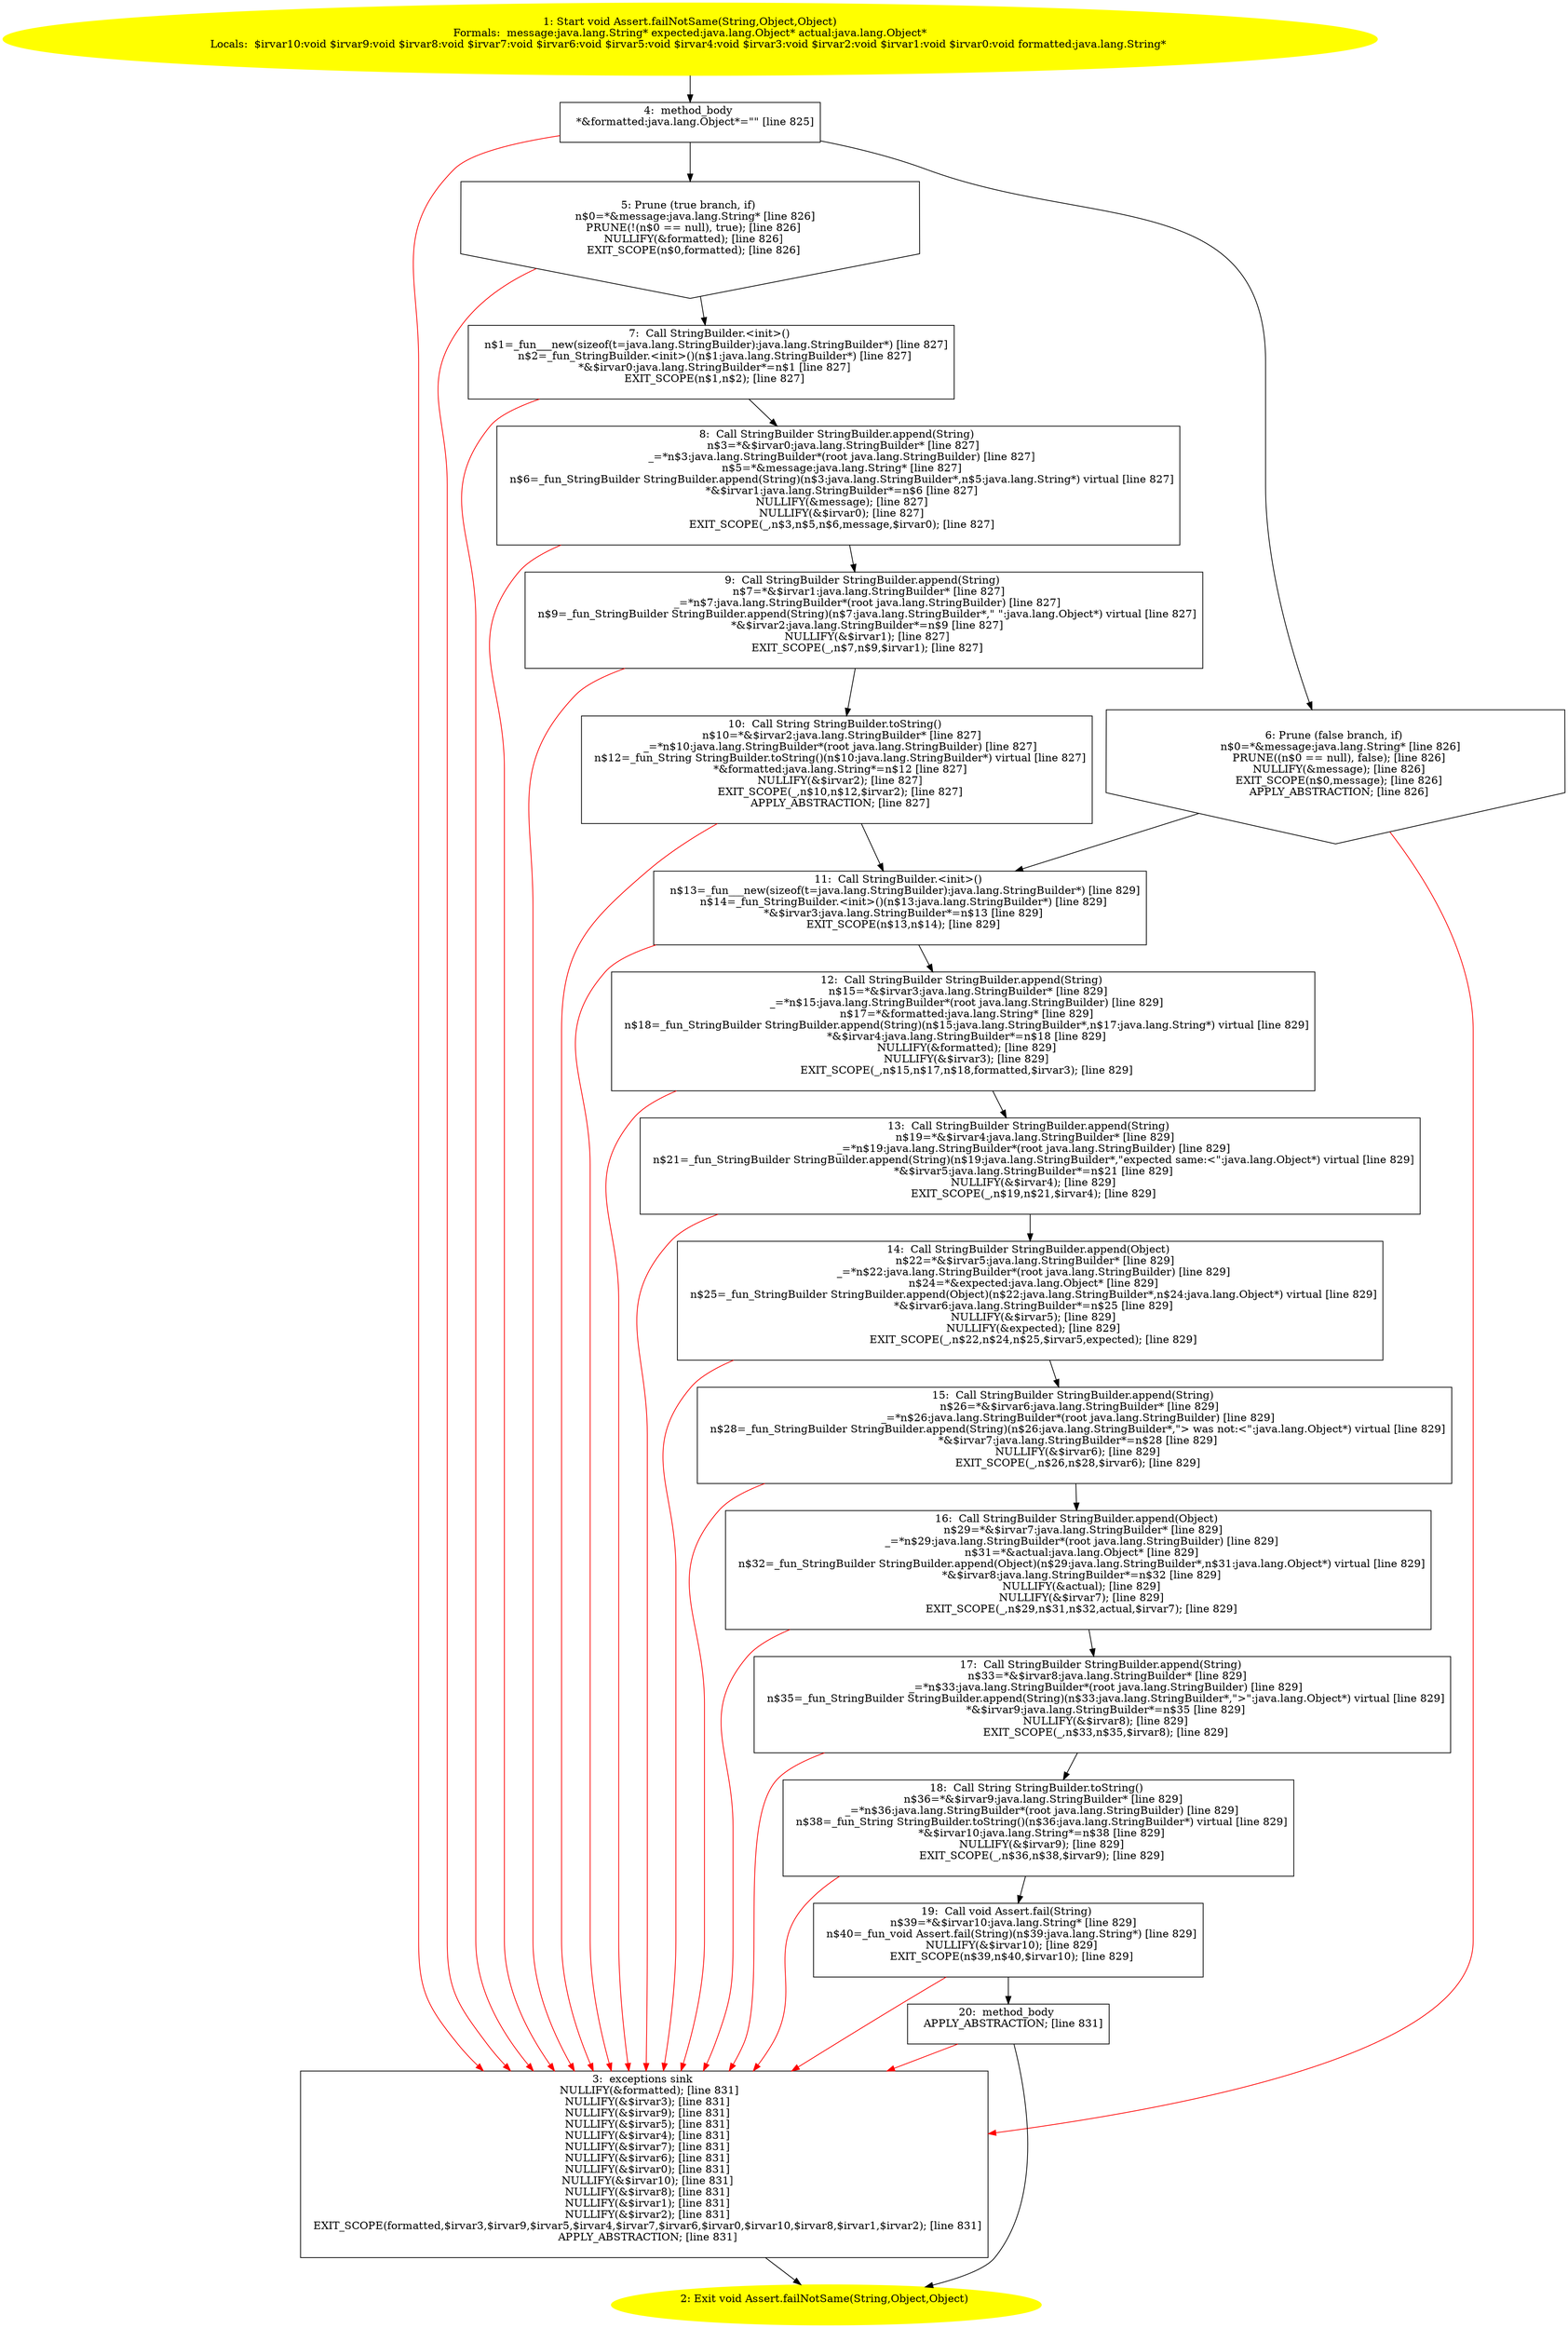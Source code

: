 /* @generated */
digraph cfg {
"org.junit.Assert.failNotSame(java.lang.String,java.lang.Object,java.lang.Object):void.b989360804869e2659b43b9726e617a2_1" [label="1: Start void Assert.failNotSame(String,Object,Object)\nFormals:  message:java.lang.String* expected:java.lang.Object* actual:java.lang.Object*\nLocals:  $irvar10:void $irvar9:void $irvar8:void $irvar7:void $irvar6:void $irvar5:void $irvar4:void $irvar3:void $irvar2:void $irvar1:void $irvar0:void formatted:java.lang.String* \n  " color=yellow style=filled]
	

	 "org.junit.Assert.failNotSame(java.lang.String,java.lang.Object,java.lang.Object):void.b989360804869e2659b43b9726e617a2_1" -> "org.junit.Assert.failNotSame(java.lang.String,java.lang.Object,java.lang.Object):void.b989360804869e2659b43b9726e617a2_4" ;
"org.junit.Assert.failNotSame(java.lang.String,java.lang.Object,java.lang.Object):void.b989360804869e2659b43b9726e617a2_2" [label="2: Exit void Assert.failNotSame(String,Object,Object) \n  " color=yellow style=filled]
	

"org.junit.Assert.failNotSame(java.lang.String,java.lang.Object,java.lang.Object):void.b989360804869e2659b43b9726e617a2_3" [label="3:  exceptions sink \n   NULLIFY(&formatted); [line 831]\n  NULLIFY(&$irvar3); [line 831]\n  NULLIFY(&$irvar9); [line 831]\n  NULLIFY(&$irvar5); [line 831]\n  NULLIFY(&$irvar4); [line 831]\n  NULLIFY(&$irvar7); [line 831]\n  NULLIFY(&$irvar6); [line 831]\n  NULLIFY(&$irvar0); [line 831]\n  NULLIFY(&$irvar10); [line 831]\n  NULLIFY(&$irvar8); [line 831]\n  NULLIFY(&$irvar1); [line 831]\n  NULLIFY(&$irvar2); [line 831]\n  EXIT_SCOPE(formatted,$irvar3,$irvar9,$irvar5,$irvar4,$irvar7,$irvar6,$irvar0,$irvar10,$irvar8,$irvar1,$irvar2); [line 831]\n  APPLY_ABSTRACTION; [line 831]\n " shape="box"]
	

	 "org.junit.Assert.failNotSame(java.lang.String,java.lang.Object,java.lang.Object):void.b989360804869e2659b43b9726e617a2_3" -> "org.junit.Assert.failNotSame(java.lang.String,java.lang.Object,java.lang.Object):void.b989360804869e2659b43b9726e617a2_2" ;
"org.junit.Assert.failNotSame(java.lang.String,java.lang.Object,java.lang.Object):void.b989360804869e2659b43b9726e617a2_4" [label="4:  method_body \n   *&formatted:java.lang.Object*=\"\" [line 825]\n " shape="box"]
	

	 "org.junit.Assert.failNotSame(java.lang.String,java.lang.Object,java.lang.Object):void.b989360804869e2659b43b9726e617a2_4" -> "org.junit.Assert.failNotSame(java.lang.String,java.lang.Object,java.lang.Object):void.b989360804869e2659b43b9726e617a2_5" ;
	 "org.junit.Assert.failNotSame(java.lang.String,java.lang.Object,java.lang.Object):void.b989360804869e2659b43b9726e617a2_4" -> "org.junit.Assert.failNotSame(java.lang.String,java.lang.Object,java.lang.Object):void.b989360804869e2659b43b9726e617a2_6" ;
	 "org.junit.Assert.failNotSame(java.lang.String,java.lang.Object,java.lang.Object):void.b989360804869e2659b43b9726e617a2_4" -> "org.junit.Assert.failNotSame(java.lang.String,java.lang.Object,java.lang.Object):void.b989360804869e2659b43b9726e617a2_3" [color="red" ];
"org.junit.Assert.failNotSame(java.lang.String,java.lang.Object,java.lang.Object):void.b989360804869e2659b43b9726e617a2_5" [label="5: Prune (true branch, if) \n   n$0=*&message:java.lang.String* [line 826]\n  PRUNE(!(n$0 == null), true); [line 826]\n  NULLIFY(&formatted); [line 826]\n  EXIT_SCOPE(n$0,formatted); [line 826]\n " shape="invhouse"]
	

	 "org.junit.Assert.failNotSame(java.lang.String,java.lang.Object,java.lang.Object):void.b989360804869e2659b43b9726e617a2_5" -> "org.junit.Assert.failNotSame(java.lang.String,java.lang.Object,java.lang.Object):void.b989360804869e2659b43b9726e617a2_7" ;
	 "org.junit.Assert.failNotSame(java.lang.String,java.lang.Object,java.lang.Object):void.b989360804869e2659b43b9726e617a2_5" -> "org.junit.Assert.failNotSame(java.lang.String,java.lang.Object,java.lang.Object):void.b989360804869e2659b43b9726e617a2_3" [color="red" ];
"org.junit.Assert.failNotSame(java.lang.String,java.lang.Object,java.lang.Object):void.b989360804869e2659b43b9726e617a2_6" [label="6: Prune (false branch, if) \n   n$0=*&message:java.lang.String* [line 826]\n  PRUNE((n$0 == null), false); [line 826]\n  NULLIFY(&message); [line 826]\n  EXIT_SCOPE(n$0,message); [line 826]\n  APPLY_ABSTRACTION; [line 826]\n " shape="invhouse"]
	

	 "org.junit.Assert.failNotSame(java.lang.String,java.lang.Object,java.lang.Object):void.b989360804869e2659b43b9726e617a2_6" -> "org.junit.Assert.failNotSame(java.lang.String,java.lang.Object,java.lang.Object):void.b989360804869e2659b43b9726e617a2_11" ;
	 "org.junit.Assert.failNotSame(java.lang.String,java.lang.Object,java.lang.Object):void.b989360804869e2659b43b9726e617a2_6" -> "org.junit.Assert.failNotSame(java.lang.String,java.lang.Object,java.lang.Object):void.b989360804869e2659b43b9726e617a2_3" [color="red" ];
"org.junit.Assert.failNotSame(java.lang.String,java.lang.Object,java.lang.Object):void.b989360804869e2659b43b9726e617a2_7" [label="7:  Call StringBuilder.<init>() \n   n$1=_fun___new(sizeof(t=java.lang.StringBuilder):java.lang.StringBuilder*) [line 827]\n  n$2=_fun_StringBuilder.<init>()(n$1:java.lang.StringBuilder*) [line 827]\n  *&$irvar0:java.lang.StringBuilder*=n$1 [line 827]\n  EXIT_SCOPE(n$1,n$2); [line 827]\n " shape="box"]
	

	 "org.junit.Assert.failNotSame(java.lang.String,java.lang.Object,java.lang.Object):void.b989360804869e2659b43b9726e617a2_7" -> "org.junit.Assert.failNotSame(java.lang.String,java.lang.Object,java.lang.Object):void.b989360804869e2659b43b9726e617a2_8" ;
	 "org.junit.Assert.failNotSame(java.lang.String,java.lang.Object,java.lang.Object):void.b989360804869e2659b43b9726e617a2_7" -> "org.junit.Assert.failNotSame(java.lang.String,java.lang.Object,java.lang.Object):void.b989360804869e2659b43b9726e617a2_3" [color="red" ];
"org.junit.Assert.failNotSame(java.lang.String,java.lang.Object,java.lang.Object):void.b989360804869e2659b43b9726e617a2_8" [label="8:  Call StringBuilder StringBuilder.append(String) \n   n$3=*&$irvar0:java.lang.StringBuilder* [line 827]\n  _=*n$3:java.lang.StringBuilder*(root java.lang.StringBuilder) [line 827]\n  n$5=*&message:java.lang.String* [line 827]\n  n$6=_fun_StringBuilder StringBuilder.append(String)(n$3:java.lang.StringBuilder*,n$5:java.lang.String*) virtual [line 827]\n  *&$irvar1:java.lang.StringBuilder*=n$6 [line 827]\n  NULLIFY(&message); [line 827]\n  NULLIFY(&$irvar0); [line 827]\n  EXIT_SCOPE(_,n$3,n$5,n$6,message,$irvar0); [line 827]\n " shape="box"]
	

	 "org.junit.Assert.failNotSame(java.lang.String,java.lang.Object,java.lang.Object):void.b989360804869e2659b43b9726e617a2_8" -> "org.junit.Assert.failNotSame(java.lang.String,java.lang.Object,java.lang.Object):void.b989360804869e2659b43b9726e617a2_9" ;
	 "org.junit.Assert.failNotSame(java.lang.String,java.lang.Object,java.lang.Object):void.b989360804869e2659b43b9726e617a2_8" -> "org.junit.Assert.failNotSame(java.lang.String,java.lang.Object,java.lang.Object):void.b989360804869e2659b43b9726e617a2_3" [color="red" ];
"org.junit.Assert.failNotSame(java.lang.String,java.lang.Object,java.lang.Object):void.b989360804869e2659b43b9726e617a2_9" [label="9:  Call StringBuilder StringBuilder.append(String) \n   n$7=*&$irvar1:java.lang.StringBuilder* [line 827]\n  _=*n$7:java.lang.StringBuilder*(root java.lang.StringBuilder) [line 827]\n  n$9=_fun_StringBuilder StringBuilder.append(String)(n$7:java.lang.StringBuilder*,\" \":java.lang.Object*) virtual [line 827]\n  *&$irvar2:java.lang.StringBuilder*=n$9 [line 827]\n  NULLIFY(&$irvar1); [line 827]\n  EXIT_SCOPE(_,n$7,n$9,$irvar1); [line 827]\n " shape="box"]
	

	 "org.junit.Assert.failNotSame(java.lang.String,java.lang.Object,java.lang.Object):void.b989360804869e2659b43b9726e617a2_9" -> "org.junit.Assert.failNotSame(java.lang.String,java.lang.Object,java.lang.Object):void.b989360804869e2659b43b9726e617a2_10" ;
	 "org.junit.Assert.failNotSame(java.lang.String,java.lang.Object,java.lang.Object):void.b989360804869e2659b43b9726e617a2_9" -> "org.junit.Assert.failNotSame(java.lang.String,java.lang.Object,java.lang.Object):void.b989360804869e2659b43b9726e617a2_3" [color="red" ];
"org.junit.Assert.failNotSame(java.lang.String,java.lang.Object,java.lang.Object):void.b989360804869e2659b43b9726e617a2_10" [label="10:  Call String StringBuilder.toString() \n   n$10=*&$irvar2:java.lang.StringBuilder* [line 827]\n  _=*n$10:java.lang.StringBuilder*(root java.lang.StringBuilder) [line 827]\n  n$12=_fun_String StringBuilder.toString()(n$10:java.lang.StringBuilder*) virtual [line 827]\n  *&formatted:java.lang.String*=n$12 [line 827]\n  NULLIFY(&$irvar2); [line 827]\n  EXIT_SCOPE(_,n$10,n$12,$irvar2); [line 827]\n  APPLY_ABSTRACTION; [line 827]\n " shape="box"]
	

	 "org.junit.Assert.failNotSame(java.lang.String,java.lang.Object,java.lang.Object):void.b989360804869e2659b43b9726e617a2_10" -> "org.junit.Assert.failNotSame(java.lang.String,java.lang.Object,java.lang.Object):void.b989360804869e2659b43b9726e617a2_11" ;
	 "org.junit.Assert.failNotSame(java.lang.String,java.lang.Object,java.lang.Object):void.b989360804869e2659b43b9726e617a2_10" -> "org.junit.Assert.failNotSame(java.lang.String,java.lang.Object,java.lang.Object):void.b989360804869e2659b43b9726e617a2_3" [color="red" ];
"org.junit.Assert.failNotSame(java.lang.String,java.lang.Object,java.lang.Object):void.b989360804869e2659b43b9726e617a2_11" [label="11:  Call StringBuilder.<init>() \n   n$13=_fun___new(sizeof(t=java.lang.StringBuilder):java.lang.StringBuilder*) [line 829]\n  n$14=_fun_StringBuilder.<init>()(n$13:java.lang.StringBuilder*) [line 829]\n  *&$irvar3:java.lang.StringBuilder*=n$13 [line 829]\n  EXIT_SCOPE(n$13,n$14); [line 829]\n " shape="box"]
	

	 "org.junit.Assert.failNotSame(java.lang.String,java.lang.Object,java.lang.Object):void.b989360804869e2659b43b9726e617a2_11" -> "org.junit.Assert.failNotSame(java.lang.String,java.lang.Object,java.lang.Object):void.b989360804869e2659b43b9726e617a2_12" ;
	 "org.junit.Assert.failNotSame(java.lang.String,java.lang.Object,java.lang.Object):void.b989360804869e2659b43b9726e617a2_11" -> "org.junit.Assert.failNotSame(java.lang.String,java.lang.Object,java.lang.Object):void.b989360804869e2659b43b9726e617a2_3" [color="red" ];
"org.junit.Assert.failNotSame(java.lang.String,java.lang.Object,java.lang.Object):void.b989360804869e2659b43b9726e617a2_12" [label="12:  Call StringBuilder StringBuilder.append(String) \n   n$15=*&$irvar3:java.lang.StringBuilder* [line 829]\n  _=*n$15:java.lang.StringBuilder*(root java.lang.StringBuilder) [line 829]\n  n$17=*&formatted:java.lang.String* [line 829]\n  n$18=_fun_StringBuilder StringBuilder.append(String)(n$15:java.lang.StringBuilder*,n$17:java.lang.String*) virtual [line 829]\n  *&$irvar4:java.lang.StringBuilder*=n$18 [line 829]\n  NULLIFY(&formatted); [line 829]\n  NULLIFY(&$irvar3); [line 829]\n  EXIT_SCOPE(_,n$15,n$17,n$18,formatted,$irvar3); [line 829]\n " shape="box"]
	

	 "org.junit.Assert.failNotSame(java.lang.String,java.lang.Object,java.lang.Object):void.b989360804869e2659b43b9726e617a2_12" -> "org.junit.Assert.failNotSame(java.lang.String,java.lang.Object,java.lang.Object):void.b989360804869e2659b43b9726e617a2_13" ;
	 "org.junit.Assert.failNotSame(java.lang.String,java.lang.Object,java.lang.Object):void.b989360804869e2659b43b9726e617a2_12" -> "org.junit.Assert.failNotSame(java.lang.String,java.lang.Object,java.lang.Object):void.b989360804869e2659b43b9726e617a2_3" [color="red" ];
"org.junit.Assert.failNotSame(java.lang.String,java.lang.Object,java.lang.Object):void.b989360804869e2659b43b9726e617a2_13" [label="13:  Call StringBuilder StringBuilder.append(String) \n   n$19=*&$irvar4:java.lang.StringBuilder* [line 829]\n  _=*n$19:java.lang.StringBuilder*(root java.lang.StringBuilder) [line 829]\n  n$21=_fun_StringBuilder StringBuilder.append(String)(n$19:java.lang.StringBuilder*,\"expected same:<\":java.lang.Object*) virtual [line 829]\n  *&$irvar5:java.lang.StringBuilder*=n$21 [line 829]\n  NULLIFY(&$irvar4); [line 829]\n  EXIT_SCOPE(_,n$19,n$21,$irvar4); [line 829]\n " shape="box"]
	

	 "org.junit.Assert.failNotSame(java.lang.String,java.lang.Object,java.lang.Object):void.b989360804869e2659b43b9726e617a2_13" -> "org.junit.Assert.failNotSame(java.lang.String,java.lang.Object,java.lang.Object):void.b989360804869e2659b43b9726e617a2_14" ;
	 "org.junit.Assert.failNotSame(java.lang.String,java.lang.Object,java.lang.Object):void.b989360804869e2659b43b9726e617a2_13" -> "org.junit.Assert.failNotSame(java.lang.String,java.lang.Object,java.lang.Object):void.b989360804869e2659b43b9726e617a2_3" [color="red" ];
"org.junit.Assert.failNotSame(java.lang.String,java.lang.Object,java.lang.Object):void.b989360804869e2659b43b9726e617a2_14" [label="14:  Call StringBuilder StringBuilder.append(Object) \n   n$22=*&$irvar5:java.lang.StringBuilder* [line 829]\n  _=*n$22:java.lang.StringBuilder*(root java.lang.StringBuilder) [line 829]\n  n$24=*&expected:java.lang.Object* [line 829]\n  n$25=_fun_StringBuilder StringBuilder.append(Object)(n$22:java.lang.StringBuilder*,n$24:java.lang.Object*) virtual [line 829]\n  *&$irvar6:java.lang.StringBuilder*=n$25 [line 829]\n  NULLIFY(&$irvar5); [line 829]\n  NULLIFY(&expected); [line 829]\n  EXIT_SCOPE(_,n$22,n$24,n$25,$irvar5,expected); [line 829]\n " shape="box"]
	

	 "org.junit.Assert.failNotSame(java.lang.String,java.lang.Object,java.lang.Object):void.b989360804869e2659b43b9726e617a2_14" -> "org.junit.Assert.failNotSame(java.lang.String,java.lang.Object,java.lang.Object):void.b989360804869e2659b43b9726e617a2_15" ;
	 "org.junit.Assert.failNotSame(java.lang.String,java.lang.Object,java.lang.Object):void.b989360804869e2659b43b9726e617a2_14" -> "org.junit.Assert.failNotSame(java.lang.String,java.lang.Object,java.lang.Object):void.b989360804869e2659b43b9726e617a2_3" [color="red" ];
"org.junit.Assert.failNotSame(java.lang.String,java.lang.Object,java.lang.Object):void.b989360804869e2659b43b9726e617a2_15" [label="15:  Call StringBuilder StringBuilder.append(String) \n   n$26=*&$irvar6:java.lang.StringBuilder* [line 829]\n  _=*n$26:java.lang.StringBuilder*(root java.lang.StringBuilder) [line 829]\n  n$28=_fun_StringBuilder StringBuilder.append(String)(n$26:java.lang.StringBuilder*,\"> was not:<\":java.lang.Object*) virtual [line 829]\n  *&$irvar7:java.lang.StringBuilder*=n$28 [line 829]\n  NULLIFY(&$irvar6); [line 829]\n  EXIT_SCOPE(_,n$26,n$28,$irvar6); [line 829]\n " shape="box"]
	

	 "org.junit.Assert.failNotSame(java.lang.String,java.lang.Object,java.lang.Object):void.b989360804869e2659b43b9726e617a2_15" -> "org.junit.Assert.failNotSame(java.lang.String,java.lang.Object,java.lang.Object):void.b989360804869e2659b43b9726e617a2_16" ;
	 "org.junit.Assert.failNotSame(java.lang.String,java.lang.Object,java.lang.Object):void.b989360804869e2659b43b9726e617a2_15" -> "org.junit.Assert.failNotSame(java.lang.String,java.lang.Object,java.lang.Object):void.b989360804869e2659b43b9726e617a2_3" [color="red" ];
"org.junit.Assert.failNotSame(java.lang.String,java.lang.Object,java.lang.Object):void.b989360804869e2659b43b9726e617a2_16" [label="16:  Call StringBuilder StringBuilder.append(Object) \n   n$29=*&$irvar7:java.lang.StringBuilder* [line 829]\n  _=*n$29:java.lang.StringBuilder*(root java.lang.StringBuilder) [line 829]\n  n$31=*&actual:java.lang.Object* [line 829]\n  n$32=_fun_StringBuilder StringBuilder.append(Object)(n$29:java.lang.StringBuilder*,n$31:java.lang.Object*) virtual [line 829]\n  *&$irvar8:java.lang.StringBuilder*=n$32 [line 829]\n  NULLIFY(&actual); [line 829]\n  NULLIFY(&$irvar7); [line 829]\n  EXIT_SCOPE(_,n$29,n$31,n$32,actual,$irvar7); [line 829]\n " shape="box"]
	

	 "org.junit.Assert.failNotSame(java.lang.String,java.lang.Object,java.lang.Object):void.b989360804869e2659b43b9726e617a2_16" -> "org.junit.Assert.failNotSame(java.lang.String,java.lang.Object,java.lang.Object):void.b989360804869e2659b43b9726e617a2_17" ;
	 "org.junit.Assert.failNotSame(java.lang.String,java.lang.Object,java.lang.Object):void.b989360804869e2659b43b9726e617a2_16" -> "org.junit.Assert.failNotSame(java.lang.String,java.lang.Object,java.lang.Object):void.b989360804869e2659b43b9726e617a2_3" [color="red" ];
"org.junit.Assert.failNotSame(java.lang.String,java.lang.Object,java.lang.Object):void.b989360804869e2659b43b9726e617a2_17" [label="17:  Call StringBuilder StringBuilder.append(String) \n   n$33=*&$irvar8:java.lang.StringBuilder* [line 829]\n  _=*n$33:java.lang.StringBuilder*(root java.lang.StringBuilder) [line 829]\n  n$35=_fun_StringBuilder StringBuilder.append(String)(n$33:java.lang.StringBuilder*,\">\":java.lang.Object*) virtual [line 829]\n  *&$irvar9:java.lang.StringBuilder*=n$35 [line 829]\n  NULLIFY(&$irvar8); [line 829]\n  EXIT_SCOPE(_,n$33,n$35,$irvar8); [line 829]\n " shape="box"]
	

	 "org.junit.Assert.failNotSame(java.lang.String,java.lang.Object,java.lang.Object):void.b989360804869e2659b43b9726e617a2_17" -> "org.junit.Assert.failNotSame(java.lang.String,java.lang.Object,java.lang.Object):void.b989360804869e2659b43b9726e617a2_18" ;
	 "org.junit.Assert.failNotSame(java.lang.String,java.lang.Object,java.lang.Object):void.b989360804869e2659b43b9726e617a2_17" -> "org.junit.Assert.failNotSame(java.lang.String,java.lang.Object,java.lang.Object):void.b989360804869e2659b43b9726e617a2_3" [color="red" ];
"org.junit.Assert.failNotSame(java.lang.String,java.lang.Object,java.lang.Object):void.b989360804869e2659b43b9726e617a2_18" [label="18:  Call String StringBuilder.toString() \n   n$36=*&$irvar9:java.lang.StringBuilder* [line 829]\n  _=*n$36:java.lang.StringBuilder*(root java.lang.StringBuilder) [line 829]\n  n$38=_fun_String StringBuilder.toString()(n$36:java.lang.StringBuilder*) virtual [line 829]\n  *&$irvar10:java.lang.String*=n$38 [line 829]\n  NULLIFY(&$irvar9); [line 829]\n  EXIT_SCOPE(_,n$36,n$38,$irvar9); [line 829]\n " shape="box"]
	

	 "org.junit.Assert.failNotSame(java.lang.String,java.lang.Object,java.lang.Object):void.b989360804869e2659b43b9726e617a2_18" -> "org.junit.Assert.failNotSame(java.lang.String,java.lang.Object,java.lang.Object):void.b989360804869e2659b43b9726e617a2_19" ;
	 "org.junit.Assert.failNotSame(java.lang.String,java.lang.Object,java.lang.Object):void.b989360804869e2659b43b9726e617a2_18" -> "org.junit.Assert.failNotSame(java.lang.String,java.lang.Object,java.lang.Object):void.b989360804869e2659b43b9726e617a2_3" [color="red" ];
"org.junit.Assert.failNotSame(java.lang.String,java.lang.Object,java.lang.Object):void.b989360804869e2659b43b9726e617a2_19" [label="19:  Call void Assert.fail(String) \n   n$39=*&$irvar10:java.lang.String* [line 829]\n  n$40=_fun_void Assert.fail(String)(n$39:java.lang.String*) [line 829]\n  NULLIFY(&$irvar10); [line 829]\n  EXIT_SCOPE(n$39,n$40,$irvar10); [line 829]\n " shape="box"]
	

	 "org.junit.Assert.failNotSame(java.lang.String,java.lang.Object,java.lang.Object):void.b989360804869e2659b43b9726e617a2_19" -> "org.junit.Assert.failNotSame(java.lang.String,java.lang.Object,java.lang.Object):void.b989360804869e2659b43b9726e617a2_20" ;
	 "org.junit.Assert.failNotSame(java.lang.String,java.lang.Object,java.lang.Object):void.b989360804869e2659b43b9726e617a2_19" -> "org.junit.Assert.failNotSame(java.lang.String,java.lang.Object,java.lang.Object):void.b989360804869e2659b43b9726e617a2_3" [color="red" ];
"org.junit.Assert.failNotSame(java.lang.String,java.lang.Object,java.lang.Object):void.b989360804869e2659b43b9726e617a2_20" [label="20:  method_body \n   APPLY_ABSTRACTION; [line 831]\n " shape="box"]
	

	 "org.junit.Assert.failNotSame(java.lang.String,java.lang.Object,java.lang.Object):void.b989360804869e2659b43b9726e617a2_20" -> "org.junit.Assert.failNotSame(java.lang.String,java.lang.Object,java.lang.Object):void.b989360804869e2659b43b9726e617a2_2" ;
	 "org.junit.Assert.failNotSame(java.lang.String,java.lang.Object,java.lang.Object):void.b989360804869e2659b43b9726e617a2_20" -> "org.junit.Assert.failNotSame(java.lang.String,java.lang.Object,java.lang.Object):void.b989360804869e2659b43b9726e617a2_3" [color="red" ];
}
